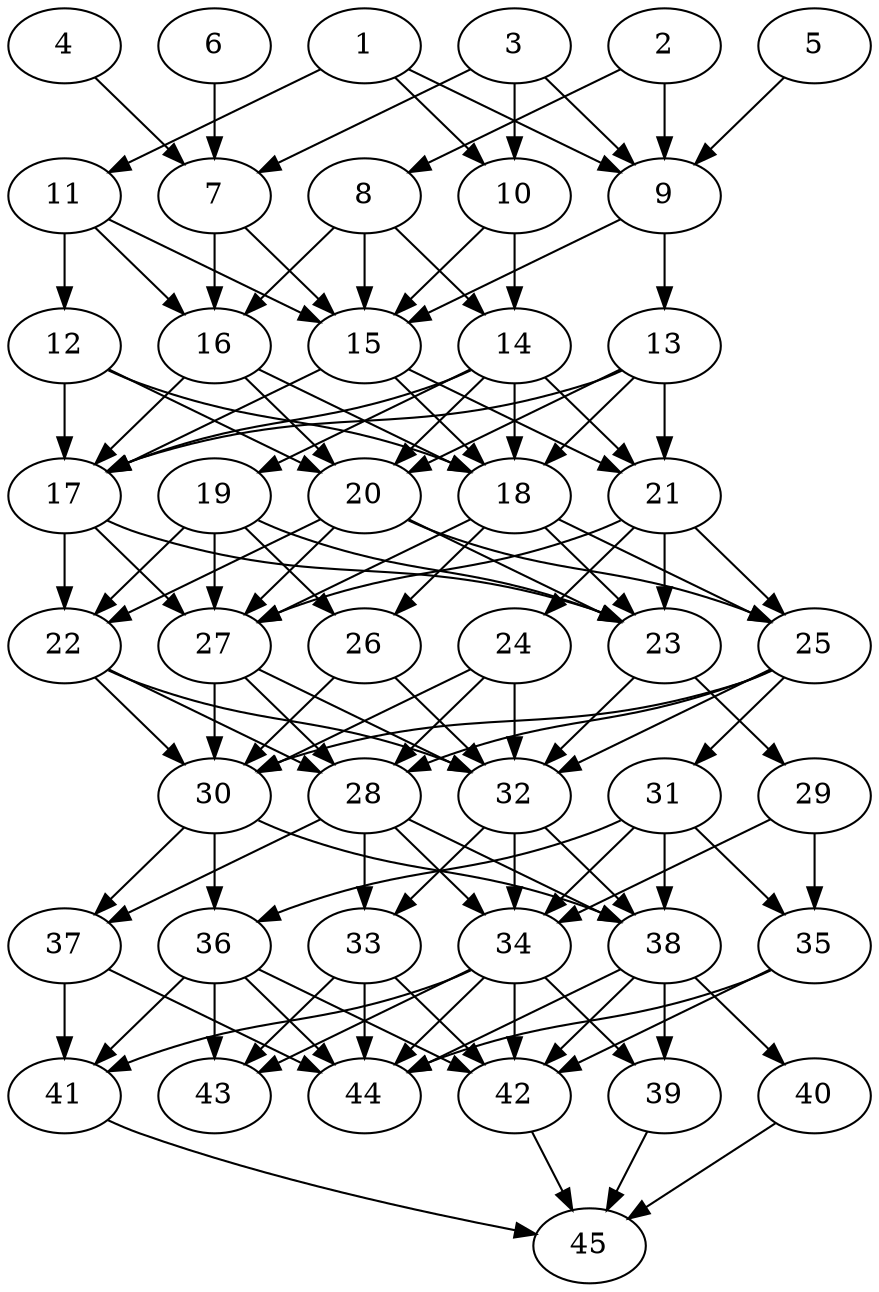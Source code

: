 // DAG automatically generated by daggen at Thu Oct  3 14:07:24 2019
// ./daggen --dot -n 45 --ccr 0.5 --fat 0.5 --regular 0.9 --density 0.9 --mindata 5242880 --maxdata 52428800 
digraph G {
  1 [size="76683264", alpha="0.08", expect_size="38341632"] 
  1 -> 9 [size ="38341632"]
  1 -> 10 [size ="38341632"]
  1 -> 11 [size ="38341632"]
  2 [size="94173184", alpha="0.02", expect_size="47086592"] 
  2 -> 8 [size ="47086592"]
  2 -> 9 [size ="47086592"]
  3 [size="90750976", alpha="0.08", expect_size="45375488"] 
  3 -> 7 [size ="45375488"]
  3 -> 9 [size ="45375488"]
  3 -> 10 [size ="45375488"]
  4 [size="41641984", alpha="0.14", expect_size="20820992"] 
  4 -> 7 [size ="20820992"]
  5 [size="90503168", alpha="0.10", expect_size="45251584"] 
  5 -> 9 [size ="45251584"]
  6 [size="79110144", alpha="0.11", expect_size="39555072"] 
  6 -> 7 [size ="39555072"]
  7 [size="54329344", alpha="0.16", expect_size="27164672"] 
  7 -> 15 [size ="27164672"]
  7 -> 16 [size ="27164672"]
  8 [size="22370304", alpha="0.00", expect_size="11185152"] 
  8 -> 14 [size ="11185152"]
  8 -> 15 [size ="11185152"]
  8 -> 16 [size ="11185152"]
  9 [size="43075584", alpha="0.11", expect_size="21537792"] 
  9 -> 13 [size ="21537792"]
  9 -> 15 [size ="21537792"]
  10 [size="61288448", alpha="0.02", expect_size="30644224"] 
  10 -> 14 [size ="30644224"]
  10 -> 15 [size ="30644224"]
  11 [size="46700544", alpha="0.07", expect_size="23350272"] 
  11 -> 12 [size ="23350272"]
  11 -> 15 [size ="23350272"]
  11 -> 16 [size ="23350272"]
  12 [size="82851840", alpha="0.02", expect_size="41425920"] 
  12 -> 17 [size ="41425920"]
  12 -> 18 [size ="41425920"]
  12 -> 20 [size ="41425920"]
  13 [size="94097408", alpha="0.09", expect_size="47048704"] 
  13 -> 17 [size ="47048704"]
  13 -> 18 [size ="47048704"]
  13 -> 20 [size ="47048704"]
  13 -> 21 [size ="47048704"]
  14 [size="38490112", alpha="0.16", expect_size="19245056"] 
  14 -> 17 [size ="19245056"]
  14 -> 18 [size ="19245056"]
  14 -> 19 [size ="19245056"]
  14 -> 20 [size ="19245056"]
  14 -> 21 [size ="19245056"]
  15 [size="104019968", alpha="0.18", expect_size="52009984"] 
  15 -> 17 [size ="52009984"]
  15 -> 18 [size ="52009984"]
  15 -> 21 [size ="52009984"]
  16 [size="54480896", alpha="0.08", expect_size="27240448"] 
  16 -> 17 [size ="27240448"]
  16 -> 18 [size ="27240448"]
  16 -> 20 [size ="27240448"]
  17 [size="11159552", alpha="0.20", expect_size="5579776"] 
  17 -> 22 [size ="5579776"]
  17 -> 23 [size ="5579776"]
  17 -> 27 [size ="5579776"]
  18 [size="85895168", alpha="0.10", expect_size="42947584"] 
  18 -> 23 [size ="42947584"]
  18 -> 25 [size ="42947584"]
  18 -> 26 [size ="42947584"]
  18 -> 27 [size ="42947584"]
  19 [size="87103488", alpha="0.01", expect_size="43551744"] 
  19 -> 22 [size ="43551744"]
  19 -> 23 [size ="43551744"]
  19 -> 26 [size ="43551744"]
  19 -> 27 [size ="43551744"]
  20 [size="45742080", alpha="0.03", expect_size="22871040"] 
  20 -> 22 [size ="22871040"]
  20 -> 23 [size ="22871040"]
  20 -> 25 [size ="22871040"]
  20 -> 27 [size ="22871040"]
  21 [size="56885248", alpha="0.00", expect_size="28442624"] 
  21 -> 23 [size ="28442624"]
  21 -> 24 [size ="28442624"]
  21 -> 25 [size ="28442624"]
  21 -> 27 [size ="28442624"]
  22 [size="88461312", alpha="0.15", expect_size="44230656"] 
  22 -> 28 [size ="44230656"]
  22 -> 30 [size ="44230656"]
  22 -> 32 [size ="44230656"]
  23 [size="95787008", alpha="0.06", expect_size="47893504"] 
  23 -> 29 [size ="47893504"]
  23 -> 32 [size ="47893504"]
  24 [size="45207552", alpha="0.04", expect_size="22603776"] 
  24 -> 28 [size ="22603776"]
  24 -> 30 [size ="22603776"]
  24 -> 32 [size ="22603776"]
  25 [size="25065472", alpha="0.19", expect_size="12532736"] 
  25 -> 28 [size ="12532736"]
  25 -> 30 [size ="12532736"]
  25 -> 31 [size ="12532736"]
  25 -> 32 [size ="12532736"]
  26 [size="13797376", alpha="0.09", expect_size="6898688"] 
  26 -> 30 [size ="6898688"]
  26 -> 32 [size ="6898688"]
  27 [size="53522432", alpha="0.08", expect_size="26761216"] 
  27 -> 28 [size ="26761216"]
  27 -> 30 [size ="26761216"]
  27 -> 32 [size ="26761216"]
  28 [size="53514240", alpha="0.09", expect_size="26757120"] 
  28 -> 33 [size ="26757120"]
  28 -> 34 [size ="26757120"]
  28 -> 37 [size ="26757120"]
  28 -> 38 [size ="26757120"]
  29 [size="99819520", alpha="0.17", expect_size="49909760"] 
  29 -> 34 [size ="49909760"]
  29 -> 35 [size ="49909760"]
  30 [size="102914048", alpha="0.16", expect_size="51457024"] 
  30 -> 36 [size ="51457024"]
  30 -> 37 [size ="51457024"]
  30 -> 38 [size ="51457024"]
  31 [size="24418304", alpha="0.03", expect_size="12209152"] 
  31 -> 34 [size ="12209152"]
  31 -> 35 [size ="12209152"]
  31 -> 36 [size ="12209152"]
  31 -> 38 [size ="12209152"]
  32 [size="24903680", alpha="0.05", expect_size="12451840"] 
  32 -> 33 [size ="12451840"]
  32 -> 34 [size ="12451840"]
  32 -> 38 [size ="12451840"]
  33 [size="93687808", alpha="0.05", expect_size="46843904"] 
  33 -> 42 [size ="46843904"]
  33 -> 43 [size ="46843904"]
  33 -> 44 [size ="46843904"]
  34 [size="27918336", alpha="0.11", expect_size="13959168"] 
  34 -> 39 [size ="13959168"]
  34 -> 41 [size ="13959168"]
  34 -> 42 [size ="13959168"]
  34 -> 43 [size ="13959168"]
  34 -> 44 [size ="13959168"]
  35 [size="47501312", alpha="0.16", expect_size="23750656"] 
  35 -> 42 [size ="23750656"]
  35 -> 44 [size ="23750656"]
  36 [size="43710464", alpha="0.11", expect_size="21855232"] 
  36 -> 41 [size ="21855232"]
  36 -> 42 [size ="21855232"]
  36 -> 43 [size ="21855232"]
  36 -> 44 [size ="21855232"]
  37 [size="85172224", alpha="0.06", expect_size="42586112"] 
  37 -> 41 [size ="42586112"]
  37 -> 44 [size ="42586112"]
  38 [size="26984448", alpha="0.17", expect_size="13492224"] 
  38 -> 39 [size ="13492224"]
  38 -> 40 [size ="13492224"]
  38 -> 42 [size ="13492224"]
  38 -> 44 [size ="13492224"]
  39 [size="69781504", alpha="0.05", expect_size="34890752"] 
  39 -> 45 [size ="34890752"]
  40 [size="57407488", alpha="0.19", expect_size="28703744"] 
  40 -> 45 [size ="28703744"]
  41 [size="40667136", alpha="0.04", expect_size="20333568"] 
  41 -> 45 [size ="20333568"]
  42 [size="55777280", alpha="0.05", expect_size="27888640"] 
  42 -> 45 [size ="27888640"]
  43 [size="80732160", alpha="0.04", expect_size="40366080"] 
  44 [size="104771584", alpha="0.11", expect_size="52385792"] 
  45 [size="61530112", alpha="0.00", expect_size="30765056"] 
}
